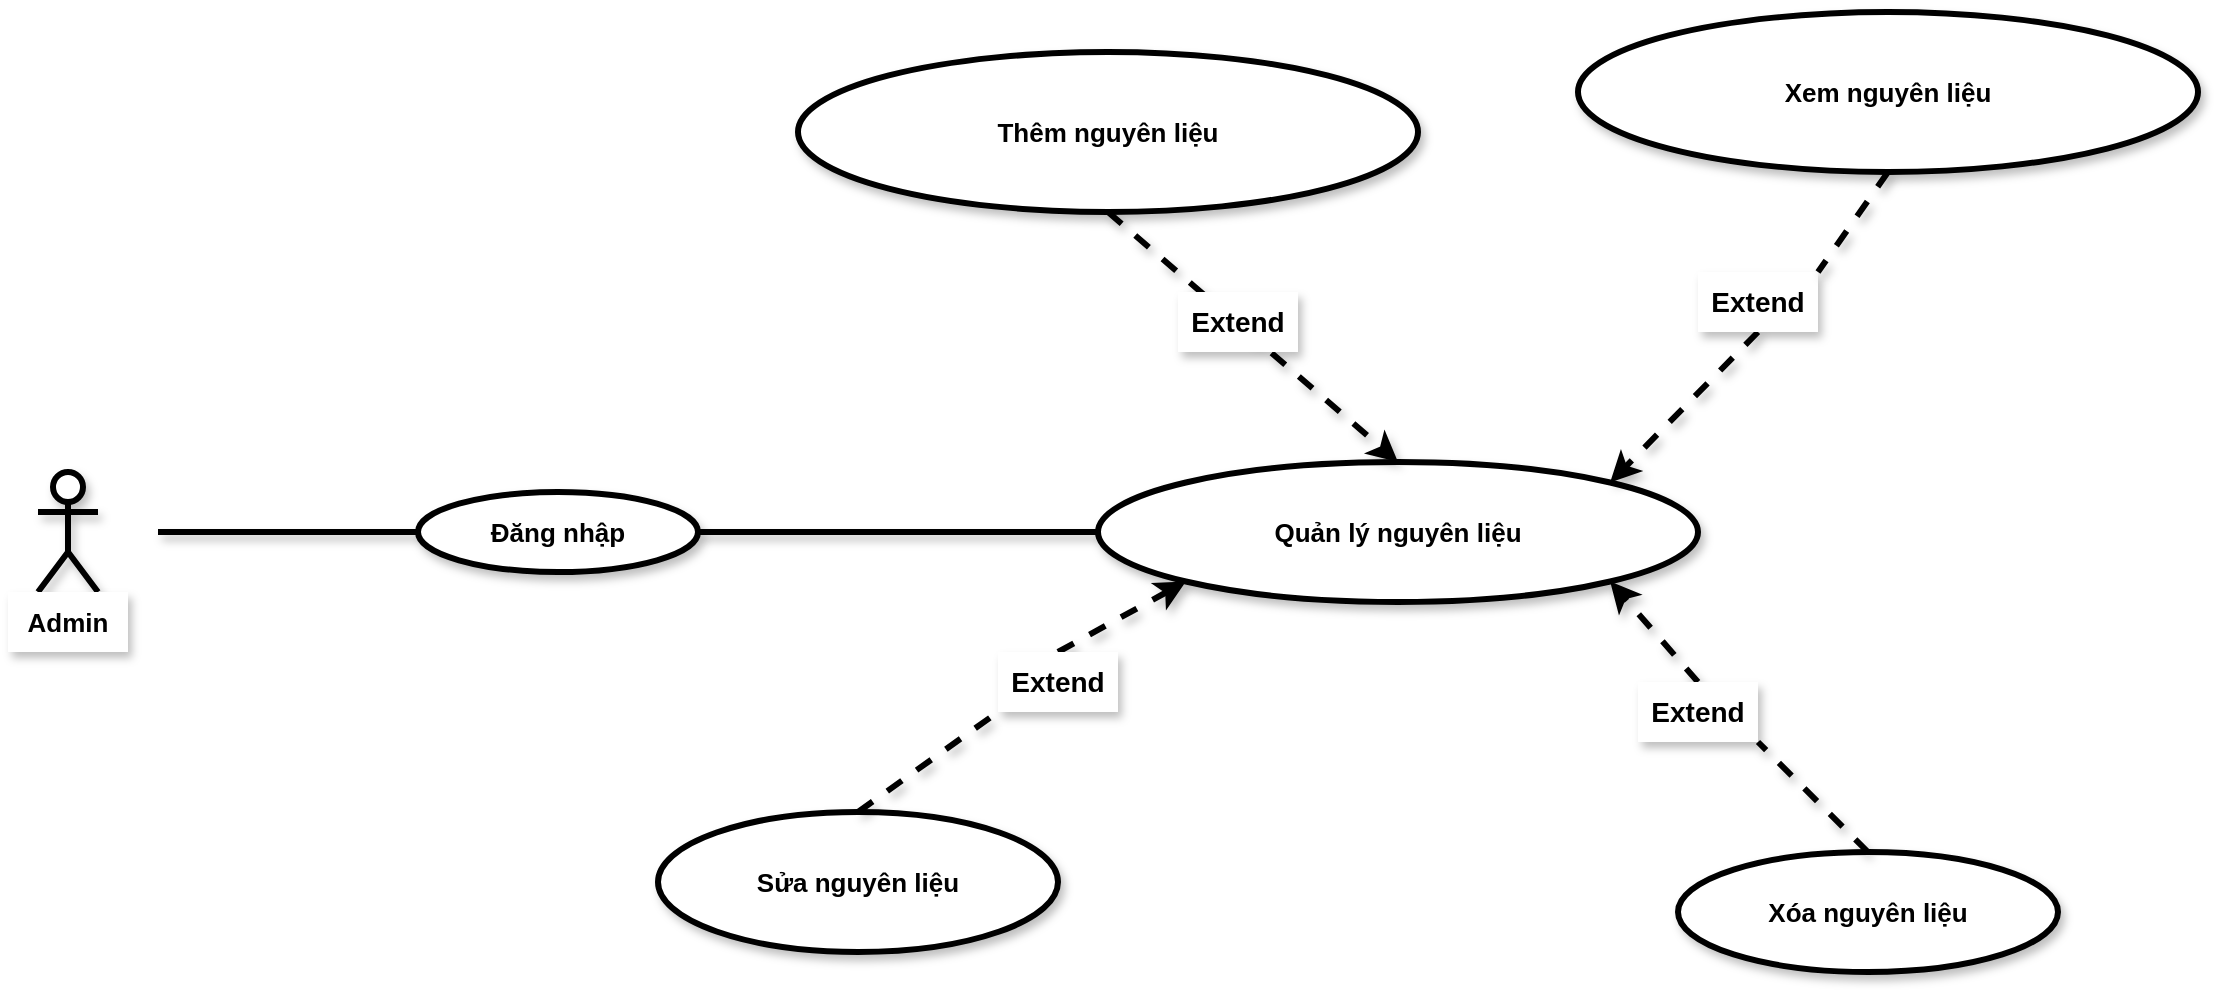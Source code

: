 <mxfile version="19.0.3" type="device"><diagram id="QV1tbBeWoZwRX3Gaqd94" name="Trang-1"><mxGraphModel dx="1296" dy="649" grid="1" gridSize="10" guides="1" tooltips="1" connect="1" arrows="1" fold="1" page="1" pageScale="1" pageWidth="1100" pageHeight="850" math="0" shadow="0"><root><mxCell id="0"/><mxCell id="1" parent="0"/><mxCell id="LYmPvv1k2aEyBpbyO8QV-1" value="Actor" style="shape=umlActor;verticalLabelPosition=bottom;verticalAlign=top;html=1;outlineConnect=0;strokeWidth=3;gradientColor=#ffffff;shadow=1;fontSize=13;points=[[0,1,0,0,0],[1,0,0,26,-6],[1,0.13,0,30,0],[1,0.3,0,30,0],[1,0.5,0,30,0],[1,0.67,0,30,0],[1,0.83,0,26,0],[1,1,0,20,0]];" vertex="1" parent="1"><mxGeometry x="140" y="290" width="30" height="60" as="geometry"/></mxCell><mxCell id="LYmPvv1k2aEyBpbyO8QV-2" value="Admin" style="text;html=1;strokeColor=none;fillColor=default;align=center;verticalAlign=middle;whiteSpace=wrap;rounded=0;shadow=1;fontSize=13;fontStyle=1" vertex="1" parent="1"><mxGeometry x="125" y="350" width="60" height="30" as="geometry"/></mxCell><mxCell id="LYmPvv1k2aEyBpbyO8QV-10" style="edgeStyle=orthogonalEdgeStyle;rounded=0;orthogonalLoop=1;jettySize=auto;html=1;exitX=0;exitY=0.5;exitDx=0;exitDy=0;entryX=1;entryY=0.5;entryDx=30;entryDy=0;entryPerimeter=0;fontSize=13;endArrow=none;endFill=0;strokeWidth=3;shadow=1;" edge="1" parent="1" source="LYmPvv1k2aEyBpbyO8QV-3" target="LYmPvv1k2aEyBpbyO8QV-1"><mxGeometry relative="1" as="geometry"/></mxCell><mxCell id="LYmPvv1k2aEyBpbyO8QV-11" style="edgeStyle=orthogonalEdgeStyle;rounded=0;orthogonalLoop=1;jettySize=auto;html=1;exitX=1;exitY=0.5;exitDx=0;exitDy=0;entryX=0;entryY=0.5;entryDx=0;entryDy=0;shadow=1;fontSize=13;endArrow=none;endFill=0;strokeWidth=3;" edge="1" parent="1" source="LYmPvv1k2aEyBpbyO8QV-3" target="LYmPvv1k2aEyBpbyO8QV-4"><mxGeometry relative="1" as="geometry"/></mxCell><mxCell id="LYmPvv1k2aEyBpbyO8QV-3" value="Đăng nhập" style="ellipse;whiteSpace=wrap;html=1;align=center;newEdgeStyle={&quot;edgeStyle&quot;:&quot;entityRelationEdgeStyle&quot;,&quot;startArrow&quot;:&quot;none&quot;,&quot;endArrow&quot;:&quot;none&quot;,&quot;segment&quot;:10,&quot;curved&quot;:1};treeFolding=1;treeMoving=1;shadow=1;fontSize=13;strokeWidth=3;fillColor=default;gradientColor=#ffffff;fontStyle=1" vertex="1" parent="1"><mxGeometry x="330" y="300" width="140" height="40" as="geometry"/></mxCell><mxCell id="LYmPvv1k2aEyBpbyO8QV-4" value="Quản lý nguyên liệu" style="ellipse;whiteSpace=wrap;html=1;align=center;newEdgeStyle={&quot;edgeStyle&quot;:&quot;entityRelationEdgeStyle&quot;,&quot;startArrow&quot;:&quot;none&quot;,&quot;endArrow&quot;:&quot;none&quot;,&quot;segment&quot;:10,&quot;curved&quot;:1};treeFolding=1;treeMoving=1;shadow=1;fontSize=13;strokeWidth=3;fillColor=default;gradientColor=#ffffff;fontStyle=1" vertex="1" parent="1"><mxGeometry x="670" y="285" width="300" height="70" as="geometry"/></mxCell><mxCell id="LYmPvv1k2aEyBpbyO8QV-13" style="rounded=0;orthogonalLoop=1;jettySize=auto;html=1;exitX=0.5;exitY=1;exitDx=0;exitDy=0;entryX=0.5;entryY=0;entryDx=0;entryDy=0;shadow=1;dashed=1;fontSize=13;endArrow=classic;endFill=1;strokeWidth=3;" edge="1" parent="1" source="LYmPvv1k2aEyBpbyO8QV-5" target="LYmPvv1k2aEyBpbyO8QV-4"><mxGeometry relative="1" as="geometry"/></mxCell><mxCell id="LYmPvv1k2aEyBpbyO8QV-5" value="Thêm nguyên liệu" style="ellipse;whiteSpace=wrap;html=1;align=center;newEdgeStyle={&quot;edgeStyle&quot;:&quot;entityRelationEdgeStyle&quot;,&quot;startArrow&quot;:&quot;none&quot;,&quot;endArrow&quot;:&quot;none&quot;,&quot;segment&quot;:10,&quot;curved&quot;:1};treeFolding=1;treeMoving=1;shadow=1;fontSize=13;strokeWidth=3;fillColor=default;gradientColor=#ffffff;fontStyle=1" vertex="1" parent="1"><mxGeometry x="520" y="80" width="310" height="80" as="geometry"/></mxCell><mxCell id="LYmPvv1k2aEyBpbyO8QV-14" style="edgeStyle=none;rounded=0;orthogonalLoop=1;jettySize=auto;html=1;exitX=0.5;exitY=0;exitDx=0;exitDy=0;entryX=0;entryY=1;entryDx=0;entryDy=0;shadow=1;dashed=1;fontSize=13;endArrow=classic;endFill=1;strokeWidth=3;startArrow=none;" edge="1" parent="1" source="LYmPvv1k2aEyBpbyO8QV-17" target="LYmPvv1k2aEyBpbyO8QV-4"><mxGeometry relative="1" as="geometry"/></mxCell><mxCell id="LYmPvv1k2aEyBpbyO8QV-6" value="Sửa nguyên liệu" style="ellipse;whiteSpace=wrap;html=1;align=center;newEdgeStyle={&quot;edgeStyle&quot;:&quot;entityRelationEdgeStyle&quot;,&quot;startArrow&quot;:&quot;none&quot;,&quot;endArrow&quot;:&quot;none&quot;,&quot;segment&quot;:10,&quot;curved&quot;:1};treeFolding=1;treeMoving=1;shadow=1;fontSize=13;strokeWidth=3;fillColor=default;gradientColor=#ffffff;fontStyle=1" vertex="1" parent="1"><mxGeometry x="450" y="460" width="200" height="70" as="geometry"/></mxCell><mxCell id="LYmPvv1k2aEyBpbyO8QV-15" style="edgeStyle=none;rounded=0;orthogonalLoop=1;jettySize=auto;html=1;exitX=0.5;exitY=0;exitDx=0;exitDy=0;entryX=1;entryY=1;entryDx=0;entryDy=0;shadow=1;dashed=1;fontSize=13;endArrow=classic;endFill=1;strokeWidth=3;startArrow=none;" edge="1" parent="1" source="LYmPvv1k2aEyBpbyO8QV-19" target="LYmPvv1k2aEyBpbyO8QV-4"><mxGeometry relative="1" as="geometry"/></mxCell><mxCell id="LYmPvv1k2aEyBpbyO8QV-7" value="Xóa nguyên liệu" style="ellipse;whiteSpace=wrap;html=1;align=center;newEdgeStyle={&quot;edgeStyle&quot;:&quot;entityRelationEdgeStyle&quot;,&quot;startArrow&quot;:&quot;none&quot;,&quot;endArrow&quot;:&quot;none&quot;,&quot;segment&quot;:10,&quot;curved&quot;:1};treeFolding=1;treeMoving=1;shadow=1;fontSize=13;strokeWidth=3;fillColor=default;gradientColor=#ffffff;fontStyle=1" vertex="1" parent="1"><mxGeometry x="960" y="480" width="190" height="60" as="geometry"/></mxCell><mxCell id="LYmPvv1k2aEyBpbyO8QV-16" value="Extend" style="text;html=1;strokeColor=none;fillColor=default;align=center;verticalAlign=middle;whiteSpace=wrap;rounded=0;shadow=1;fontSize=14;fontStyle=1" vertex="1" parent="1"><mxGeometry x="710" y="200" width="60" height="30" as="geometry"/></mxCell><mxCell id="LYmPvv1k2aEyBpbyO8QV-17" value="Extend" style="text;html=1;strokeColor=none;fillColor=default;align=center;verticalAlign=middle;whiteSpace=wrap;rounded=0;shadow=1;fontSize=14;fontStyle=1" vertex="1" parent="1"><mxGeometry x="620" y="380" width="60" height="30" as="geometry"/></mxCell><mxCell id="LYmPvv1k2aEyBpbyO8QV-18" value="" style="edgeStyle=none;rounded=0;orthogonalLoop=1;jettySize=auto;html=1;exitX=0.5;exitY=0;exitDx=0;exitDy=0;entryX=0;entryY=1;entryDx=0;entryDy=0;shadow=1;dashed=1;fontSize=13;endArrow=none;endFill=1;strokeWidth=3;" edge="1" parent="1" source="LYmPvv1k2aEyBpbyO8QV-6" target="LYmPvv1k2aEyBpbyO8QV-17"><mxGeometry relative="1" as="geometry"><mxPoint x="660" y="460" as="sourcePoint"/><mxPoint x="713.934" y="344.749" as="targetPoint"/></mxGeometry></mxCell><mxCell id="LYmPvv1k2aEyBpbyO8QV-19" value="Extend" style="text;html=1;strokeColor=none;fillColor=default;align=center;verticalAlign=middle;whiteSpace=wrap;rounded=0;shadow=1;fontSize=14;fontStyle=1" vertex="1" parent="1"><mxGeometry x="940" y="395" width="60" height="30" as="geometry"/></mxCell><mxCell id="LYmPvv1k2aEyBpbyO8QV-21" value="" style="edgeStyle=none;rounded=0;orthogonalLoop=1;jettySize=auto;html=1;exitX=0.5;exitY=0;exitDx=0;exitDy=0;entryX=1;entryY=1;entryDx=0;entryDy=0;shadow=1;dashed=1;fontSize=13;endArrow=none;endFill=1;strokeWidth=3;" edge="1" parent="1" source="LYmPvv1k2aEyBpbyO8QV-7" target="LYmPvv1k2aEyBpbyO8QV-19"><mxGeometry relative="1" as="geometry"><mxPoint x="1005" y="470" as="sourcePoint"/><mxPoint x="926.066" y="344.749" as="targetPoint"/></mxGeometry></mxCell><mxCell id="LYmPvv1k2aEyBpbyO8QV-27" style="edgeStyle=none;rounded=0;orthogonalLoop=1;jettySize=auto;html=1;exitX=0.5;exitY=1;exitDx=0;exitDy=0;entryX=1;entryY=0;entryDx=0;entryDy=0;shadow=1;dashed=1;fontSize=14;endArrow=classic;endFill=1;strokeWidth=3;startArrow=none;" edge="1" parent="1" source="LYmPvv1k2aEyBpbyO8QV-26" target="LYmPvv1k2aEyBpbyO8QV-4"><mxGeometry relative="1" as="geometry"/></mxCell><mxCell id="LYmPvv1k2aEyBpbyO8QV-25" value="Xem nguyên liệu" style="ellipse;whiteSpace=wrap;html=1;align=center;newEdgeStyle={&quot;edgeStyle&quot;:&quot;entityRelationEdgeStyle&quot;,&quot;startArrow&quot;:&quot;none&quot;,&quot;endArrow&quot;:&quot;none&quot;,&quot;segment&quot;:10,&quot;curved&quot;:1};treeFolding=1;treeMoving=1;shadow=1;fontSize=13;strokeWidth=3;fillColor=default;gradientColor=#ffffff;fontStyle=1" vertex="1" parent="1"><mxGeometry x="910" y="60" width="310" height="80" as="geometry"/></mxCell><mxCell id="LYmPvv1k2aEyBpbyO8QV-26" value="Extend" style="text;html=1;strokeColor=none;fillColor=default;align=center;verticalAlign=middle;whiteSpace=wrap;rounded=0;shadow=1;fontSize=14;fontStyle=1" vertex="1" parent="1"><mxGeometry x="970" y="190" width="60" height="30" as="geometry"/></mxCell><mxCell id="LYmPvv1k2aEyBpbyO8QV-28" value="" style="edgeStyle=none;rounded=0;orthogonalLoop=1;jettySize=auto;html=1;exitX=0.5;exitY=1;exitDx=0;exitDy=0;entryX=1;entryY=0;entryDx=0;entryDy=0;shadow=1;dashed=1;fontSize=14;endArrow=none;endFill=1;strokeWidth=3;" edge="1" parent="1" source="LYmPvv1k2aEyBpbyO8QV-25" target="LYmPvv1k2aEyBpbyO8QV-26"><mxGeometry relative="1" as="geometry"><mxPoint x="1065" y="140" as="sourcePoint"/><mxPoint x="926.066" y="295.251" as="targetPoint"/></mxGeometry></mxCell></root></mxGraphModel></diagram></mxfile>